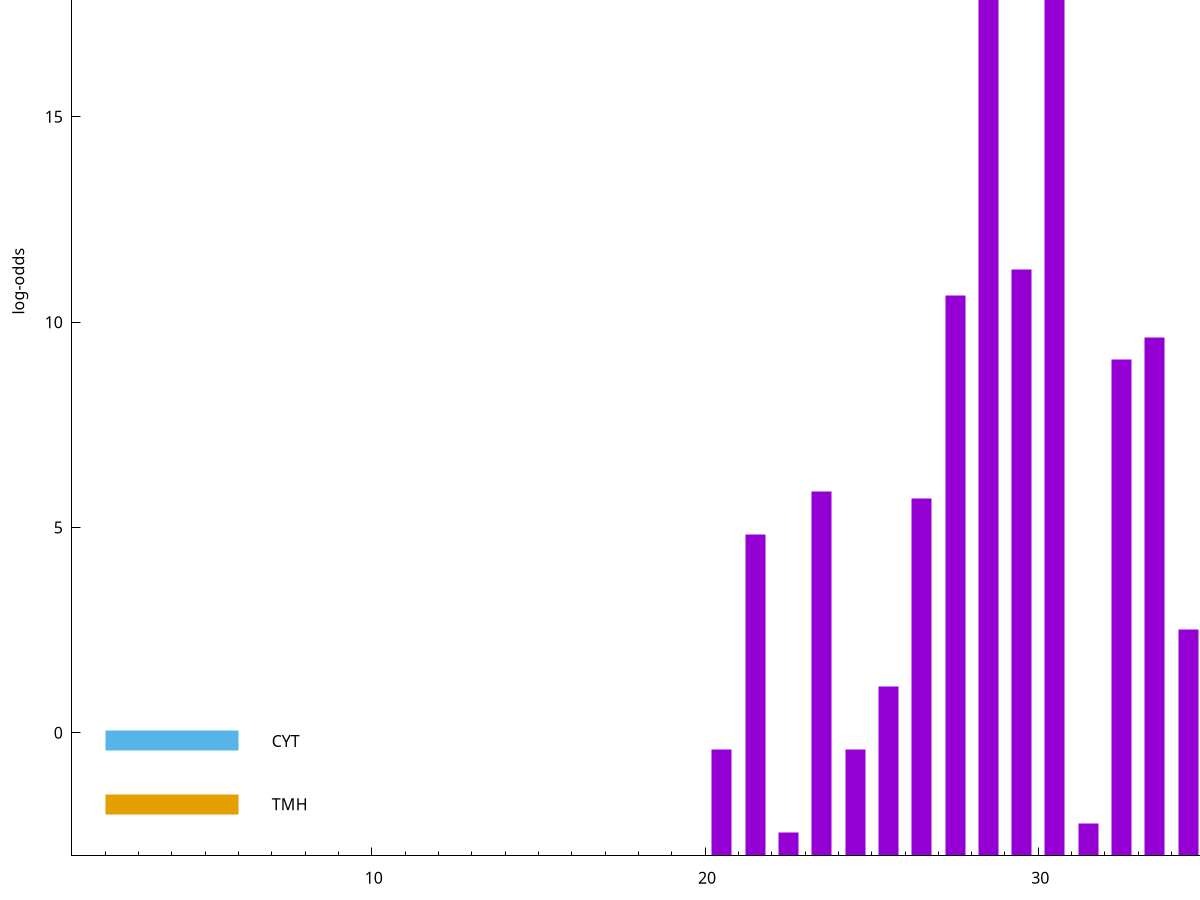 set title "LipoP predictions for SRR4017833.gff"
set size 2., 1.4
set xrange [1:70] 
set mxtics 10
set yrange [-3:25]
set y2range [0:28]
set ylabel "log-odds"
set term postscript eps color solid "Helvetica" 30
set output "SRR4017833.gff231.eps"
set arrow from 2,20.298 to 6,20.298 nohead lt 1 lw 20
set label "SpI" at 7,20.298
set arrow from 2,-0.200913 to 6,-0.200913 nohead lt 3 lw 20
set label "CYT" at 7,-0.200913
set arrow from 2,-1.74423 to 6,-1.74423 nohead lt 4 lw 20
set label "TMH" at 7,-1.74423
set arrow from 2,20.298 to 6,20.298 nohead lt 1 lw 20
set label "SpI" at 7,20.298
# NOTE: The scores below are the log-odds scores with the threshold
# NOTE: subtracted (a hack to make gnuplot make the histogram all
# NOTE: look nice).
plot "-" axes x1y2 title "" with impulses lt 1 lw 20
30.500000 22.885000
28.500000 21.255600
29.500000 14.286800
35.500000 14.201200
27.500000 13.646900
33.500000 12.627780
32.500000 12.082940
23.500000 8.870830
26.500000 8.699080
21.500000 7.830850
38.500000 7.666560
34.500000 5.507230
25.500000 4.121030
37.500000 3.920350
20.500000 2.601305
24.500000 2.597982
36.500000 1.580080
31.500000 0.795940
22.500000 0.567420
e
exit
